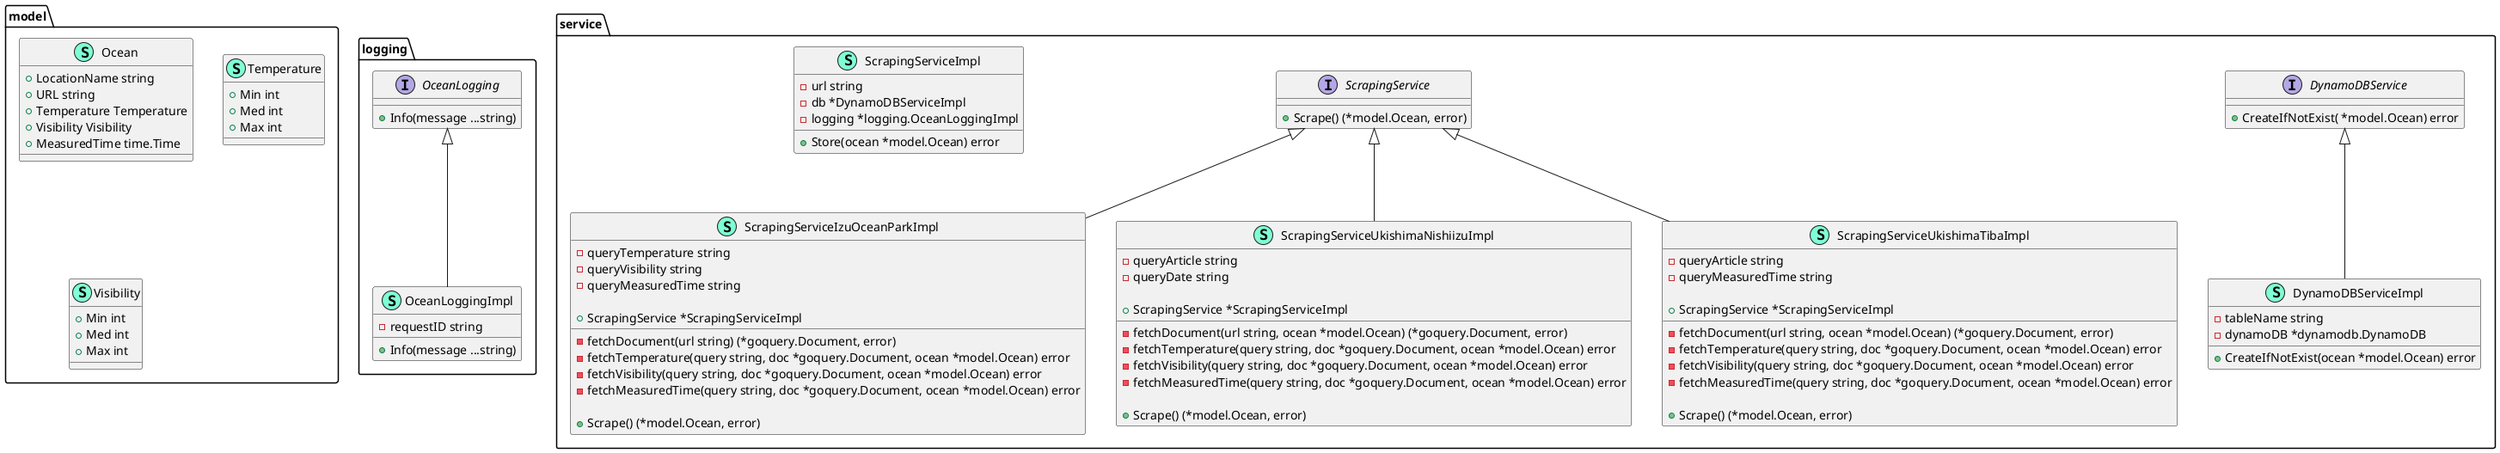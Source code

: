 @startuml
namespace logging {
    interface OceanLogging  {
        + Info(message ...string) 

    }
    class OceanLoggingImpl << (S,Aquamarine) >> {
        - requestID string

        + Info(message ...string) 

    }
}

"logging.OceanLogging" <|-- "logging.OceanLoggingImpl"

namespace model {
    class Ocean << (S,Aquamarine) >> {
        + LocationName string
        + URL string
        + Temperature Temperature
        + Visibility Visibility
        + MeasuredTime time.Time

    }
    class Temperature << (S,Aquamarine) >> {
        + Min int
        + Med int
        + Max int

    }
    class Visibility << (S,Aquamarine) >> {
        + Min int
        + Med int
        + Max int

    }
}


namespace service {
    interface DynamoDBService  {
        + CreateIfNotExist( *model.Ocean) error

    }
    class DynamoDBServiceImpl << (S,Aquamarine) >> {
        - tableName string
        - dynamoDB *dynamodb.DynamoDB

        + CreateIfNotExist(ocean *model.Ocean) error

    }
    interface ScrapingService  {
        + Scrape() (*model.Ocean, error)

    }
    class ScrapingServiceImpl << (S,Aquamarine) >> {
        - url string
        - db *DynamoDBServiceImpl
        - logging *logging.OceanLoggingImpl

        + Store(ocean *model.Ocean) error

    }
    class ScrapingServiceIzuOceanParkImpl << (S,Aquamarine) >> {
        - queryTemperature string
        - queryVisibility string
        - queryMeasuredTime string

        + ScrapingService *ScrapingServiceImpl

        - fetchDocument(url string) (*goquery.Document, error)
        - fetchTemperature(query string, doc *goquery.Document, ocean *model.Ocean) error
        - fetchVisibility(query string, doc *goquery.Document, ocean *model.Ocean) error
        - fetchMeasuredTime(query string, doc *goquery.Document, ocean *model.Ocean) error

        + Scrape() (*model.Ocean, error)

    }
    class ScrapingServiceUkishimaNishiizuImpl << (S,Aquamarine) >> {
        - queryArticle string
        - queryDate string

        + ScrapingService *ScrapingServiceImpl

        - fetchDocument(url string, ocean *model.Ocean) (*goquery.Document, error)
        - fetchTemperature(query string, doc *goquery.Document, ocean *model.Ocean) error
        - fetchVisibility(query string, doc *goquery.Document, ocean *model.Ocean) error
        - fetchMeasuredTime(query string, doc *goquery.Document, ocean *model.Ocean) error

        + Scrape() (*model.Ocean, error)

    }
    class ScrapingServiceUkishimaTibaImpl << (S,Aquamarine) >> {
        - queryArticle string
        - queryMeasuredTime string

        + ScrapingService *ScrapingServiceImpl

        - fetchDocument(url string, ocean *model.Ocean) (*goquery.Document, error)
        - fetchTemperature(query string, doc *goquery.Document, ocean *model.Ocean) error
        - fetchVisibility(query string, doc *goquery.Document, ocean *model.Ocean) error
        - fetchMeasuredTime(query string, doc *goquery.Document, ocean *model.Ocean) error

        + Scrape() (*model.Ocean, error)

    }
}

"service.DynamoDBService" <|-- "service.DynamoDBServiceImpl"
"service.ScrapingService" <|-- "service.ScrapingServiceIzuOceanParkImpl"
"service.ScrapingService" <|-- "service.ScrapingServiceUkishimaNishiizuImpl"
"service.ScrapingService" <|-- "service.ScrapingServiceUkishimaTibaImpl"

@enduml
